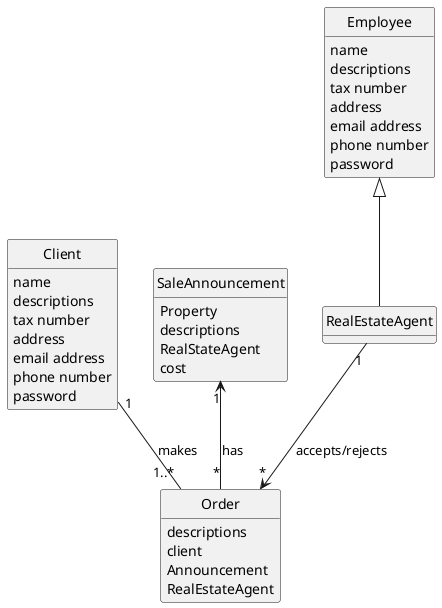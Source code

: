 @startuml
skinparam monochrome true
skinparam packageStyle rectangle
skinparam shadowing false

'left to right direction

skinparam classAttributeIconSize 0

hide circle
hide methods

class Client {
    name
    descriptions
    tax number
    address
    email address
    phone number
    password
}

class Order{
    descriptions
    client
    Announcement
    RealEstateAgent
}


class SaleAnnouncement{
    Property
    descriptions
    RealStateAgent
    cost
}

class Employee{
    name
    descriptions
    tax number
    address
    email address
    phone number
    password
}
class  RealEstateAgent extends Employee{

}

Client "1" -- "1..*" Order : makes
SaleAnnouncement "1" <-- "*" Order : has
RealEstateAgent "1" --> "*" Order : accepts/rejects

}

@enduml
